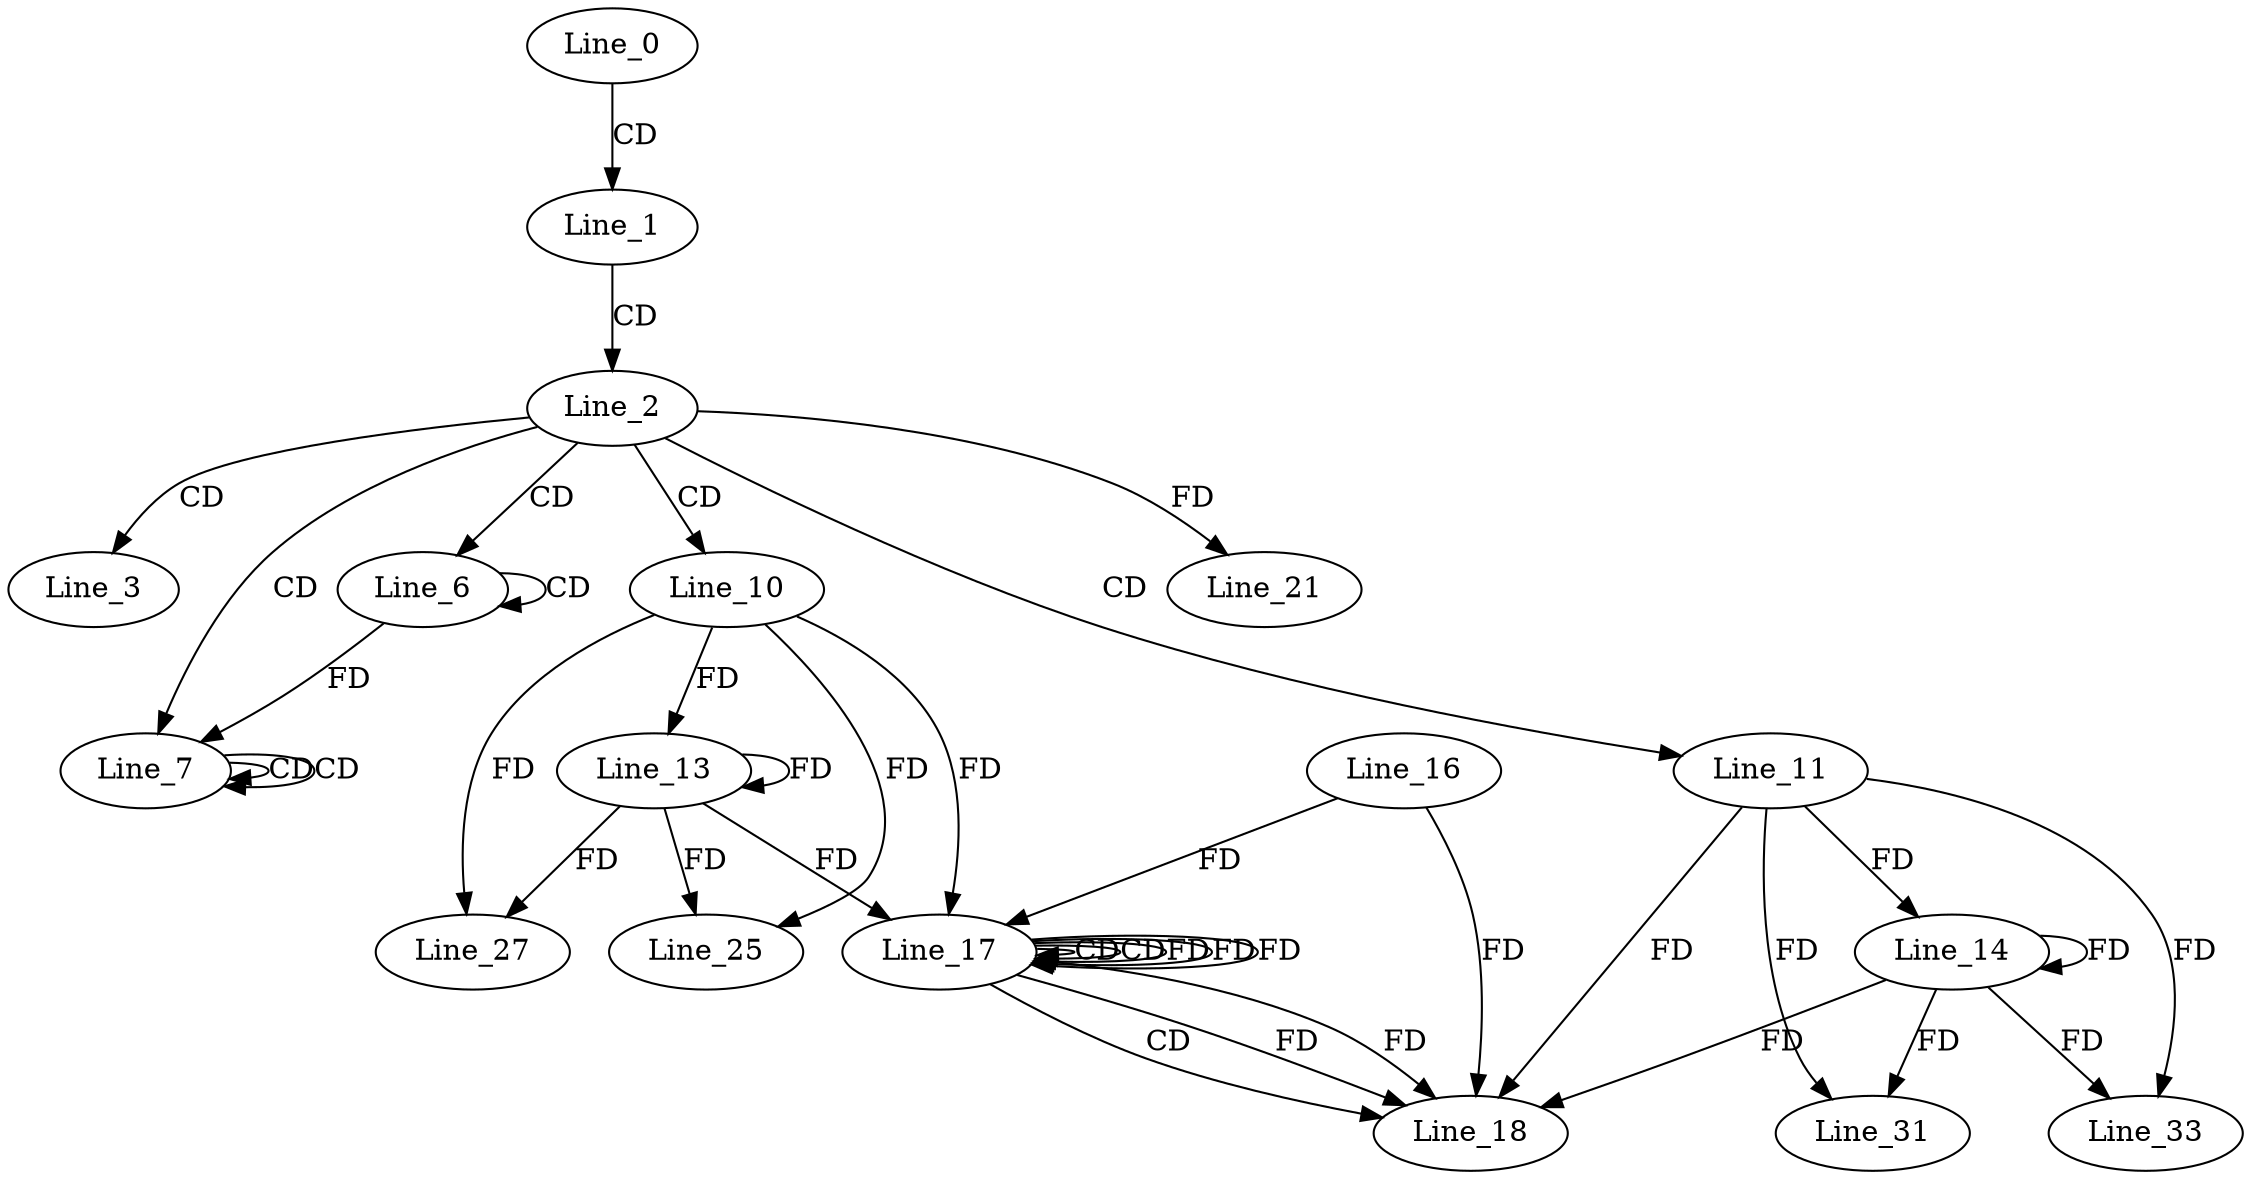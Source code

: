 digraph G {
  Line_0;
  Line_1;
  Line_2;
  Line_3;
  Line_6;
  Line_6;
  Line_7;
  Line_7;
  Line_7;
  Line_7;
  Line_7;
  Line_10;
  Line_11;
  Line_13;
  Line_14;
  Line_17;
  Line_17;
  Line_17;
  Line_16;
  Line_17;
  Line_17;
  Line_18;
  Line_21;
  Line_25;
  Line_27;
  Line_31;
  Line_33;
  Line_0 -> Line_1 [ label="CD" ];
  Line_1 -> Line_2 [ label="CD" ];
  Line_2 -> Line_3 [ label="CD" ];
  Line_2 -> Line_6 [ label="CD" ];
  Line_6 -> Line_6 [ label="CD" ];
  Line_2 -> Line_7 [ label="CD" ];
  Line_7 -> Line_7 [ label="CD" ];
  Line_6 -> Line_7 [ label="FD" ];
  Line_7 -> Line_7 [ label="CD" ];
  Line_2 -> Line_10 [ label="CD" ];
  Line_2 -> Line_11 [ label="CD" ];
  Line_10 -> Line_13 [ label="FD" ];
  Line_13 -> Line_13 [ label="FD" ];
  Line_11 -> Line_14 [ label="FD" ];
  Line_14 -> Line_14 [ label="FD" ];
  Line_17 -> Line_17 [ label="CD" ];
  Line_17 -> Line_17 [ label="CD" ];
  Line_10 -> Line_17 [ label="FD" ];
  Line_13 -> Line_17 [ label="FD" ];
  Line_16 -> Line_17 [ label="FD" ];
  Line_17 -> Line_17 [ label="FD" ];
  Line_17 -> Line_18 [ label="CD" ];
  Line_11 -> Line_18 [ label="FD" ];
  Line_14 -> Line_18 [ label="FD" ];
  Line_16 -> Line_18 [ label="FD" ];
  Line_17 -> Line_18 [ label="FD" ];
  Line_17 -> Line_18 [ label="FD" ];
  Line_2 -> Line_21 [ label="FD" ];
  Line_10 -> Line_25 [ label="FD" ];
  Line_13 -> Line_25 [ label="FD" ];
  Line_10 -> Line_27 [ label="FD" ];
  Line_13 -> Line_27 [ label="FD" ];
  Line_11 -> Line_31 [ label="FD" ];
  Line_14 -> Line_31 [ label="FD" ];
  Line_11 -> Line_33 [ label="FD" ];
  Line_14 -> Line_33 [ label="FD" ];
  Line_17 -> Line_17 [ label="FD" ];
  Line_17 -> Line_17 [ label="FD" ];
}
